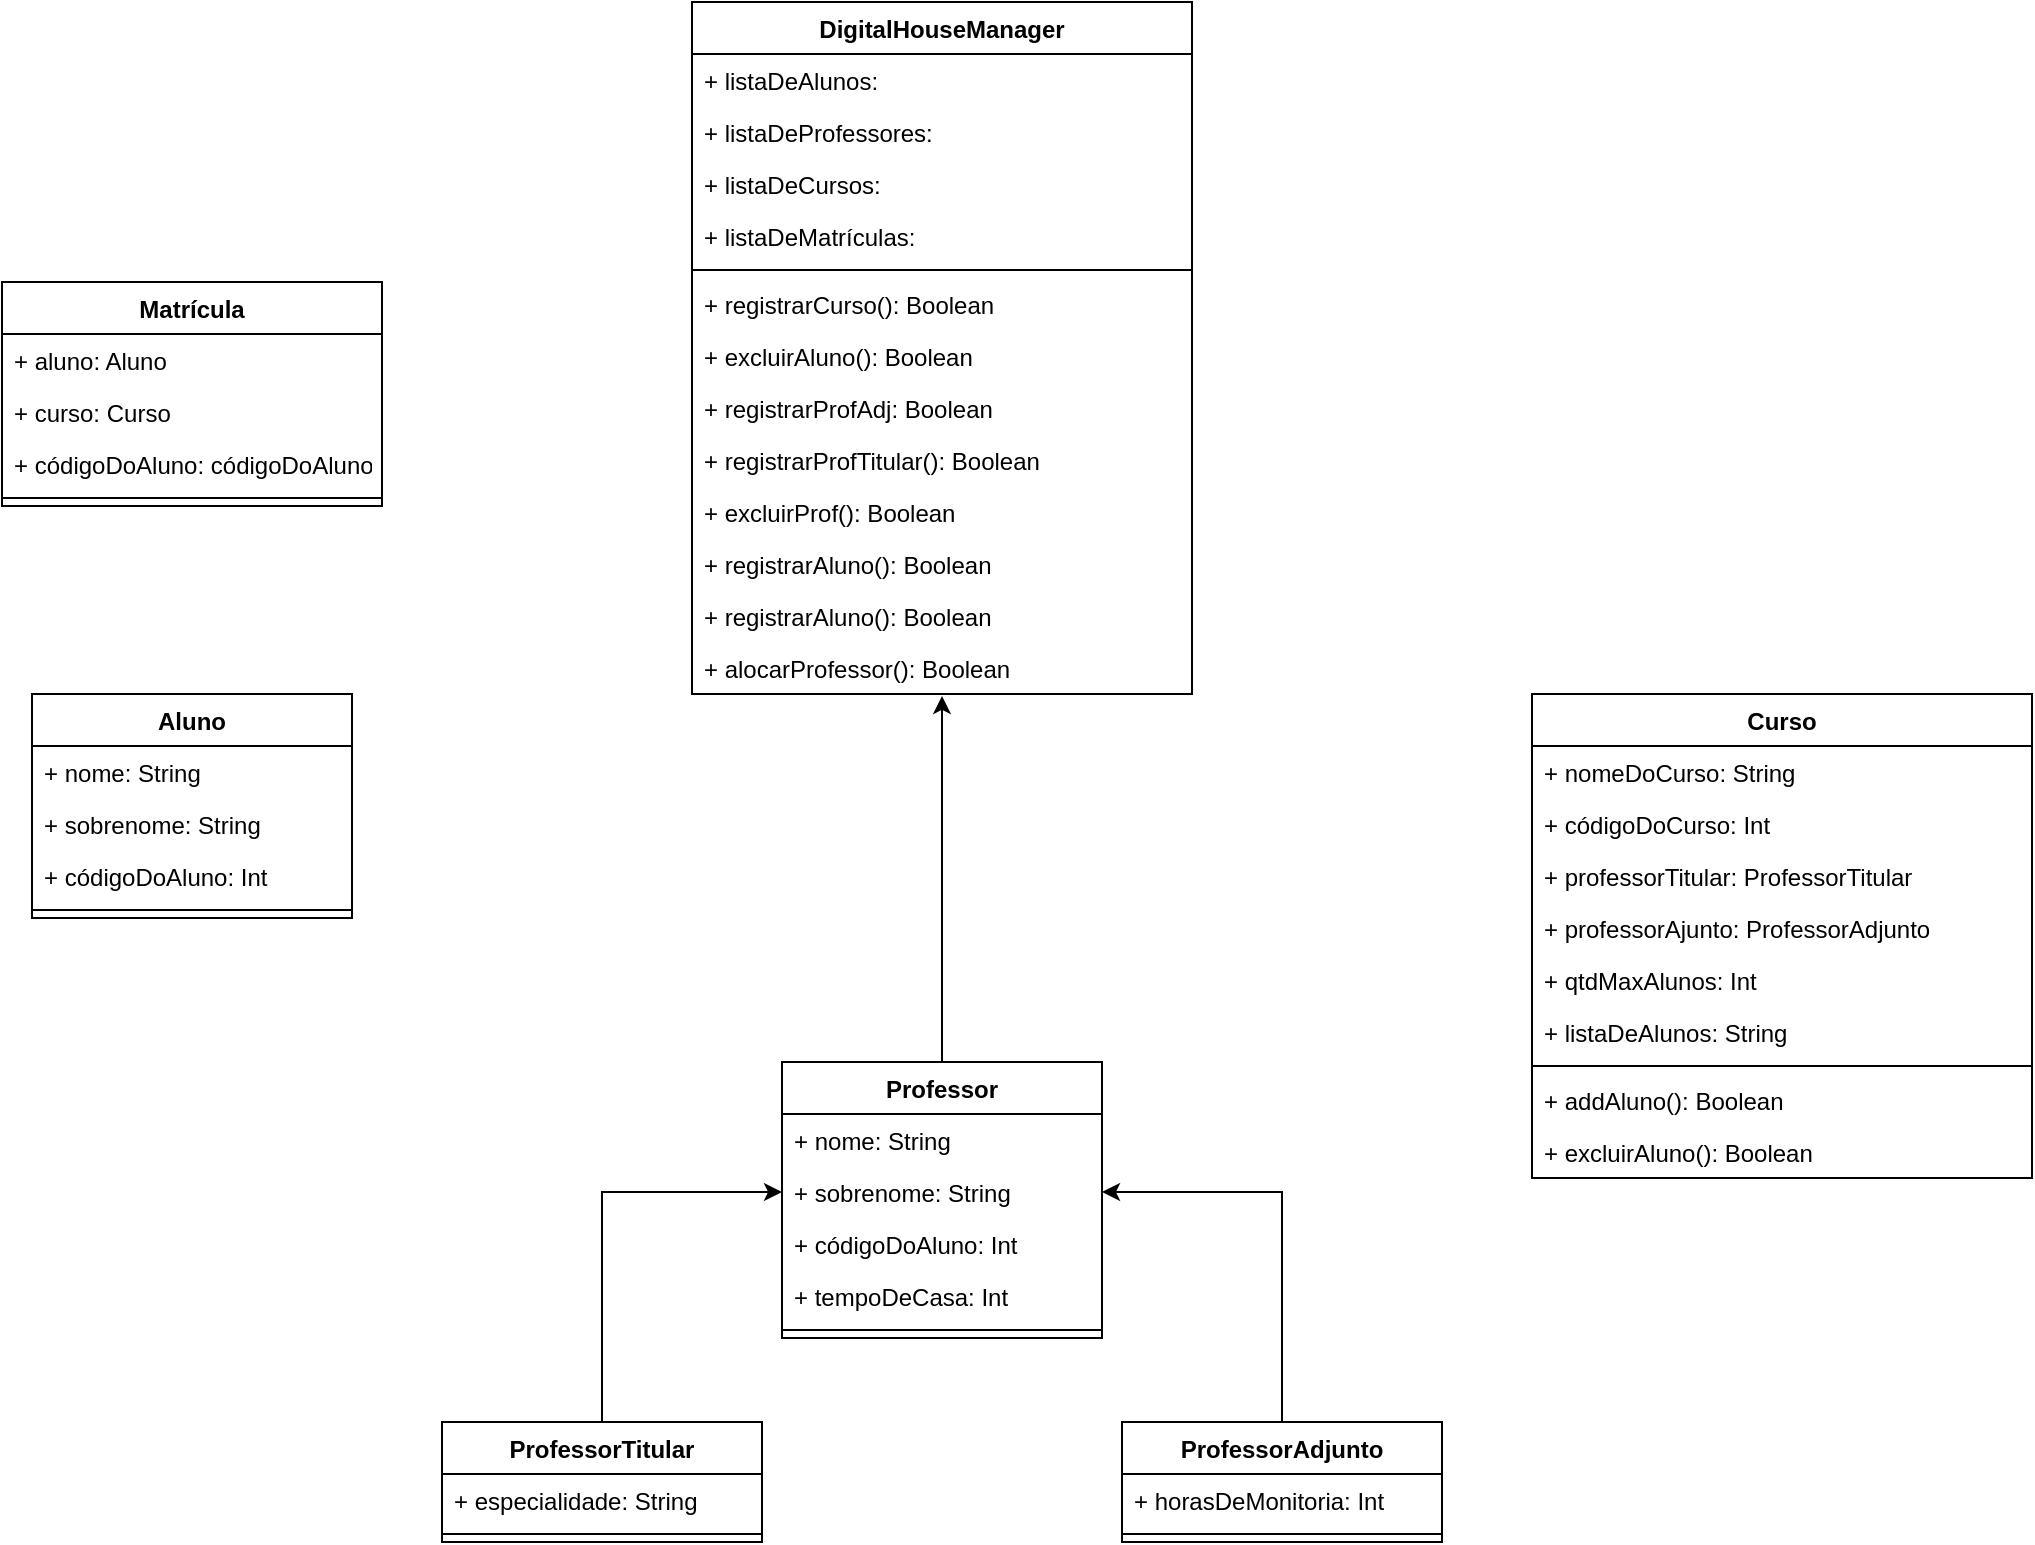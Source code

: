 <mxfile version="13.7.5" type="device"><diagram id="C5RBs43oDa-KdzZeNtuy" name="Page-1"><mxGraphModel dx="1422" dy="794" grid="1" gridSize="10" guides="1" tooltips="1" connect="1" arrows="1" fold="1" page="1" pageScale="1" pageWidth="827" pageHeight="1169" math="0" shadow="0"><root><mxCell id="WIyWlLk6GJQsqaUBKTNV-0"/><mxCell id="WIyWlLk6GJQsqaUBKTNV-1" parent="WIyWlLk6GJQsqaUBKTNV-0"/><mxCell id="xfzmg1mcYtztJBjJ3n9e-54" style="edgeStyle=orthogonalEdgeStyle;rounded=0;orthogonalLoop=1;jettySize=auto;html=1;entryX=0;entryY=0.5;entryDx=0;entryDy=0;" edge="1" parent="WIyWlLk6GJQsqaUBKTNV-1" source="xfzmg1mcYtztJBjJ3n9e-11" target="xfzmg1mcYtztJBjJ3n9e-8"><mxGeometry relative="1" as="geometry"/></mxCell><mxCell id="xfzmg1mcYtztJBjJ3n9e-55" style="edgeStyle=orthogonalEdgeStyle;rounded=0;orthogonalLoop=1;jettySize=auto;html=1;entryX=1;entryY=0.5;entryDx=0;entryDy=0;" edge="1" parent="WIyWlLk6GJQsqaUBKTNV-1" source="xfzmg1mcYtztJBjJ3n9e-16" target="xfzmg1mcYtztJBjJ3n9e-8"><mxGeometry relative="1" as="geometry"/></mxCell><mxCell id="xfzmg1mcYtztJBjJ3n9e-38" value="DigitalHouseManager" style="swimlane;fontStyle=1;align=center;verticalAlign=top;childLayout=stackLayout;horizontal=1;startSize=26;horizontalStack=0;resizeParent=1;resizeParentMax=0;resizeLast=0;collapsible=1;marginBottom=0;" vertex="1" parent="WIyWlLk6GJQsqaUBKTNV-1"><mxGeometry x="420" y="20" width="250" height="346" as="geometry"/></mxCell><mxCell id="xfzmg1mcYtztJBjJ3n9e-39" value="+ listaDeAlunos: " style="text;strokeColor=none;fillColor=none;align=left;verticalAlign=top;spacingLeft=4;spacingRight=4;overflow=hidden;rotatable=0;points=[[0,0.5],[1,0.5]];portConstraint=eastwest;" vertex="1" parent="xfzmg1mcYtztJBjJ3n9e-38"><mxGeometry y="26" width="250" height="26" as="geometry"/></mxCell><mxCell id="xfzmg1mcYtztJBjJ3n9e-40" value="+ listaDeProfessores:" style="text;strokeColor=none;fillColor=none;align=left;verticalAlign=top;spacingLeft=4;spacingRight=4;overflow=hidden;rotatable=0;points=[[0,0.5],[1,0.5]];portConstraint=eastwest;" vertex="1" parent="xfzmg1mcYtztJBjJ3n9e-38"><mxGeometry y="52" width="250" height="26" as="geometry"/></mxCell><mxCell id="xfzmg1mcYtztJBjJ3n9e-41" value="+ listaDeCursos:" style="text;strokeColor=none;fillColor=none;align=left;verticalAlign=top;spacingLeft=4;spacingRight=4;overflow=hidden;rotatable=0;points=[[0,0.5],[1,0.5]];portConstraint=eastwest;" vertex="1" parent="xfzmg1mcYtztJBjJ3n9e-38"><mxGeometry y="78" width="250" height="26" as="geometry"/></mxCell><mxCell id="xfzmg1mcYtztJBjJ3n9e-42" value="+ listaDeMatrículas:" style="text;strokeColor=none;fillColor=none;align=left;verticalAlign=top;spacingLeft=4;spacingRight=4;overflow=hidden;rotatable=0;points=[[0,0.5],[1,0.5]];portConstraint=eastwest;" vertex="1" parent="xfzmg1mcYtztJBjJ3n9e-38"><mxGeometry y="104" width="250" height="26" as="geometry"/></mxCell><mxCell id="xfzmg1mcYtztJBjJ3n9e-45" value="" style="line;strokeWidth=1;fillColor=none;align=left;verticalAlign=middle;spacingTop=-1;spacingLeft=3;spacingRight=3;rotatable=0;labelPosition=right;points=[];portConstraint=eastwest;" vertex="1" parent="xfzmg1mcYtztJBjJ3n9e-38"><mxGeometry y="130" width="250" height="8" as="geometry"/></mxCell><mxCell id="xfzmg1mcYtztJBjJ3n9e-46" value="+ registrarCurso(): Boolean" style="text;strokeColor=none;fillColor=none;align=left;verticalAlign=top;spacingLeft=4;spacingRight=4;overflow=hidden;rotatable=0;points=[[0,0.5],[1,0.5]];portConstraint=eastwest;" vertex="1" parent="xfzmg1mcYtztJBjJ3n9e-38"><mxGeometry y="138" width="250" height="26" as="geometry"/></mxCell><mxCell id="xfzmg1mcYtztJBjJ3n9e-47" value="+ excluirAluno(): Boolean" style="text;strokeColor=none;fillColor=none;align=left;verticalAlign=top;spacingLeft=4;spacingRight=4;overflow=hidden;rotatable=0;points=[[0,0.5],[1,0.5]];portConstraint=eastwest;" vertex="1" parent="xfzmg1mcYtztJBjJ3n9e-38"><mxGeometry y="164" width="250" height="26" as="geometry"/></mxCell><mxCell id="xfzmg1mcYtztJBjJ3n9e-48" value="+ registrarProfAdj: Boolean" style="text;strokeColor=none;fillColor=none;align=left;verticalAlign=top;spacingLeft=4;spacingRight=4;overflow=hidden;rotatable=0;points=[[0,0.5],[1,0.5]];portConstraint=eastwest;" vertex="1" parent="xfzmg1mcYtztJBjJ3n9e-38"><mxGeometry y="190" width="250" height="26" as="geometry"/></mxCell><mxCell id="xfzmg1mcYtztJBjJ3n9e-49" value="+ registrarProfTitular(): Boolean" style="text;strokeColor=none;fillColor=none;align=left;verticalAlign=top;spacingLeft=4;spacingRight=4;overflow=hidden;rotatable=0;points=[[0,0.5],[1,0.5]];portConstraint=eastwest;" vertex="1" parent="xfzmg1mcYtztJBjJ3n9e-38"><mxGeometry y="216" width="250" height="26" as="geometry"/></mxCell><mxCell id="xfzmg1mcYtztJBjJ3n9e-50" value="+ excluirProf(): Boolean" style="text;strokeColor=none;fillColor=none;align=left;verticalAlign=top;spacingLeft=4;spacingRight=4;overflow=hidden;rotatable=0;points=[[0,0.5],[1,0.5]];portConstraint=eastwest;" vertex="1" parent="xfzmg1mcYtztJBjJ3n9e-38"><mxGeometry y="242" width="250" height="26" as="geometry"/></mxCell><mxCell id="xfzmg1mcYtztJBjJ3n9e-51" value="+ registrarAluno(): Boolean" style="text;strokeColor=none;fillColor=none;align=left;verticalAlign=top;spacingLeft=4;spacingRight=4;overflow=hidden;rotatable=0;points=[[0,0.5],[1,0.5]];portConstraint=eastwest;" vertex="1" parent="xfzmg1mcYtztJBjJ3n9e-38"><mxGeometry y="268" width="250" height="26" as="geometry"/></mxCell><mxCell id="xfzmg1mcYtztJBjJ3n9e-52" value="+ registrarAluno(): Boolean" style="text;strokeColor=none;fillColor=none;align=left;verticalAlign=top;spacingLeft=4;spacingRight=4;overflow=hidden;rotatable=0;points=[[0,0.5],[1,0.5]];portConstraint=eastwest;" vertex="1" parent="xfzmg1mcYtztJBjJ3n9e-38"><mxGeometry y="294" width="250" height="26" as="geometry"/></mxCell><mxCell id="xfzmg1mcYtztJBjJ3n9e-53" value="+ alocarProfessor(): Boolean" style="text;strokeColor=none;fillColor=none;align=left;verticalAlign=top;spacingLeft=4;spacingRight=4;overflow=hidden;rotatable=0;points=[[0,0.5],[1,0.5]];portConstraint=eastwest;" vertex="1" parent="xfzmg1mcYtztJBjJ3n9e-38"><mxGeometry y="320" width="250" height="26" as="geometry"/></mxCell><mxCell id="xfzmg1mcYtztJBjJ3n9e-56" style="edgeStyle=orthogonalEdgeStyle;rounded=0;orthogonalLoop=1;jettySize=auto;html=1;entryX=0.5;entryY=1.038;entryDx=0;entryDy=0;entryPerimeter=0;" edge="1" parent="WIyWlLk6GJQsqaUBKTNV-1" source="xfzmg1mcYtztJBjJ3n9e-6" target="xfzmg1mcYtztJBjJ3n9e-53"><mxGeometry relative="1" as="geometry"/></mxCell><mxCell id="xfzmg1mcYtztJBjJ3n9e-6" value="Professor" style="swimlane;fontStyle=1;align=center;verticalAlign=top;childLayout=stackLayout;horizontal=1;startSize=26;horizontalStack=0;resizeParent=1;resizeParentMax=0;resizeLast=0;collapsible=1;marginBottom=0;" vertex="1" parent="WIyWlLk6GJQsqaUBKTNV-1"><mxGeometry x="465" y="550" width="160" height="138" as="geometry"/></mxCell><mxCell id="xfzmg1mcYtztJBjJ3n9e-7" value="+ nome: String" style="text;strokeColor=none;fillColor=none;align=left;verticalAlign=top;spacingLeft=4;spacingRight=4;overflow=hidden;rotatable=0;points=[[0,0.5],[1,0.5]];portConstraint=eastwest;" vertex="1" parent="xfzmg1mcYtztJBjJ3n9e-6"><mxGeometry y="26" width="160" height="26" as="geometry"/></mxCell><mxCell id="xfzmg1mcYtztJBjJ3n9e-8" value="+ sobrenome: String" style="text;strokeColor=none;fillColor=none;align=left;verticalAlign=top;spacingLeft=4;spacingRight=4;overflow=hidden;rotatable=0;points=[[0,0.5],[1,0.5]];portConstraint=eastwest;" vertex="1" parent="xfzmg1mcYtztJBjJ3n9e-6"><mxGeometry y="52" width="160" height="26" as="geometry"/></mxCell><mxCell id="xfzmg1mcYtztJBjJ3n9e-9" value="+ códigoDoAluno: Int" style="text;strokeColor=none;fillColor=none;align=left;verticalAlign=top;spacingLeft=4;spacingRight=4;overflow=hidden;rotatable=0;points=[[0,0.5],[1,0.5]];portConstraint=eastwest;" vertex="1" parent="xfzmg1mcYtztJBjJ3n9e-6"><mxGeometry y="78" width="160" height="26" as="geometry"/></mxCell><mxCell id="xfzmg1mcYtztJBjJ3n9e-21" value="+ tempoDeCasa: Int" style="text;strokeColor=none;fillColor=none;align=left;verticalAlign=top;spacingLeft=4;spacingRight=4;overflow=hidden;rotatable=0;points=[[0,0.5],[1,0.5]];portConstraint=eastwest;" vertex="1" parent="xfzmg1mcYtztJBjJ3n9e-6"><mxGeometry y="104" width="160" height="26" as="geometry"/></mxCell><mxCell id="xfzmg1mcYtztJBjJ3n9e-10" value="" style="line;strokeWidth=1;fillColor=none;align=left;verticalAlign=middle;spacingTop=-1;spacingLeft=3;spacingRight=3;rotatable=0;labelPosition=right;points=[];portConstraint=eastwest;" vertex="1" parent="xfzmg1mcYtztJBjJ3n9e-6"><mxGeometry y="130" width="160" height="8" as="geometry"/></mxCell><mxCell id="xfzmg1mcYtztJBjJ3n9e-11" value="ProfessorTitular" style="swimlane;fontStyle=1;align=center;verticalAlign=top;childLayout=stackLayout;horizontal=1;startSize=26;horizontalStack=0;resizeParent=1;resizeParentMax=0;resizeLast=0;collapsible=1;marginBottom=0;" vertex="1" parent="WIyWlLk6GJQsqaUBKTNV-1"><mxGeometry x="295" y="730" width="160" height="60" as="geometry"/></mxCell><mxCell id="xfzmg1mcYtztJBjJ3n9e-12" value="+ especialidade: String" style="text;strokeColor=none;fillColor=none;align=left;verticalAlign=top;spacingLeft=4;spacingRight=4;overflow=hidden;rotatable=0;points=[[0,0.5],[1,0.5]];portConstraint=eastwest;" vertex="1" parent="xfzmg1mcYtztJBjJ3n9e-11"><mxGeometry y="26" width="160" height="26" as="geometry"/></mxCell><mxCell id="xfzmg1mcYtztJBjJ3n9e-15" value="" style="line;strokeWidth=1;fillColor=none;align=left;verticalAlign=middle;spacingTop=-1;spacingLeft=3;spacingRight=3;rotatable=0;labelPosition=right;points=[];portConstraint=eastwest;" vertex="1" parent="xfzmg1mcYtztJBjJ3n9e-11"><mxGeometry y="52" width="160" height="8" as="geometry"/></mxCell><mxCell id="xfzmg1mcYtztJBjJ3n9e-16" value="ProfessorAdjunto" style="swimlane;fontStyle=1;align=center;verticalAlign=top;childLayout=stackLayout;horizontal=1;startSize=26;horizontalStack=0;resizeParent=1;resizeParentMax=0;resizeLast=0;collapsible=1;marginBottom=0;" vertex="1" parent="WIyWlLk6GJQsqaUBKTNV-1"><mxGeometry x="635" y="730" width="160" height="60" as="geometry"/></mxCell><mxCell id="xfzmg1mcYtztJBjJ3n9e-19" value="+ horasDeMonitoria: Int" style="text;strokeColor=none;fillColor=none;align=left;verticalAlign=top;spacingLeft=4;spacingRight=4;overflow=hidden;rotatable=0;points=[[0,0.5],[1,0.5]];portConstraint=eastwest;" vertex="1" parent="xfzmg1mcYtztJBjJ3n9e-16"><mxGeometry y="26" width="160" height="26" as="geometry"/></mxCell><mxCell id="xfzmg1mcYtztJBjJ3n9e-20" value="" style="line;strokeWidth=1;fillColor=none;align=left;verticalAlign=middle;spacingTop=-1;spacingLeft=3;spacingRight=3;rotatable=0;labelPosition=right;points=[];portConstraint=eastwest;" vertex="1" parent="xfzmg1mcYtztJBjJ3n9e-16"><mxGeometry y="52" width="160" height="8" as="geometry"/></mxCell><mxCell id="xfzmg1mcYtztJBjJ3n9e-28" value="Curso" style="swimlane;fontStyle=1;align=center;verticalAlign=top;childLayout=stackLayout;horizontal=1;startSize=26;horizontalStack=0;resizeParent=1;resizeParentMax=0;resizeLast=0;collapsible=1;marginBottom=0;" vertex="1" parent="WIyWlLk6GJQsqaUBKTNV-1"><mxGeometry x="840" y="366" width="250" height="242" as="geometry"/></mxCell><mxCell id="xfzmg1mcYtztJBjJ3n9e-29" value="+ nomeDoCurso: String" style="text;strokeColor=none;fillColor=none;align=left;verticalAlign=top;spacingLeft=4;spacingRight=4;overflow=hidden;rotatable=0;points=[[0,0.5],[1,0.5]];portConstraint=eastwest;" vertex="1" parent="xfzmg1mcYtztJBjJ3n9e-28"><mxGeometry y="26" width="250" height="26" as="geometry"/></mxCell><mxCell id="xfzmg1mcYtztJBjJ3n9e-30" value="+ códigoDoCurso: Int" style="text;strokeColor=none;fillColor=none;align=left;verticalAlign=top;spacingLeft=4;spacingRight=4;overflow=hidden;rotatable=0;points=[[0,0.5],[1,0.5]];portConstraint=eastwest;" vertex="1" parent="xfzmg1mcYtztJBjJ3n9e-28"><mxGeometry y="52" width="250" height="26" as="geometry"/></mxCell><mxCell id="xfzmg1mcYtztJBjJ3n9e-31" value="+ professorTitular: ProfessorTitular" style="text;strokeColor=none;fillColor=none;align=left;verticalAlign=top;spacingLeft=4;spacingRight=4;overflow=hidden;rotatable=0;points=[[0,0.5],[1,0.5]];portConstraint=eastwest;" vertex="1" parent="xfzmg1mcYtztJBjJ3n9e-28"><mxGeometry y="78" width="250" height="26" as="geometry"/></mxCell><mxCell id="xfzmg1mcYtztJBjJ3n9e-33" value="+ professorAjunto: ProfessorAdjunto" style="text;strokeColor=none;fillColor=none;align=left;verticalAlign=top;spacingLeft=4;spacingRight=4;overflow=hidden;rotatable=0;points=[[0,0.5],[1,0.5]];portConstraint=eastwest;" vertex="1" parent="xfzmg1mcYtztJBjJ3n9e-28"><mxGeometry y="104" width="250" height="26" as="geometry"/></mxCell><mxCell id="xfzmg1mcYtztJBjJ3n9e-34" value="+ qtdMaxAlunos: Int" style="text;strokeColor=none;fillColor=none;align=left;verticalAlign=top;spacingLeft=4;spacingRight=4;overflow=hidden;rotatable=0;points=[[0,0.5],[1,0.5]];portConstraint=eastwest;" vertex="1" parent="xfzmg1mcYtztJBjJ3n9e-28"><mxGeometry y="130" width="250" height="26" as="geometry"/></mxCell><mxCell id="xfzmg1mcYtztJBjJ3n9e-35" value="+ listaDeAlunos: String" style="text;strokeColor=none;fillColor=none;align=left;verticalAlign=top;spacingLeft=4;spacingRight=4;overflow=hidden;rotatable=0;points=[[0,0.5],[1,0.5]];portConstraint=eastwest;" vertex="1" parent="xfzmg1mcYtztJBjJ3n9e-28"><mxGeometry y="156" width="250" height="26" as="geometry"/></mxCell><mxCell id="xfzmg1mcYtztJBjJ3n9e-32" value="" style="line;strokeWidth=1;fillColor=none;align=left;verticalAlign=middle;spacingTop=-1;spacingLeft=3;spacingRight=3;rotatable=0;labelPosition=right;points=[];portConstraint=eastwest;" vertex="1" parent="xfzmg1mcYtztJBjJ3n9e-28"><mxGeometry y="182" width="250" height="8" as="geometry"/></mxCell><mxCell id="xfzmg1mcYtztJBjJ3n9e-36" value="+ addAluno(): Boolean" style="text;strokeColor=none;fillColor=none;align=left;verticalAlign=top;spacingLeft=4;spacingRight=4;overflow=hidden;rotatable=0;points=[[0,0.5],[1,0.5]];portConstraint=eastwest;" vertex="1" parent="xfzmg1mcYtztJBjJ3n9e-28"><mxGeometry y="190" width="250" height="26" as="geometry"/></mxCell><mxCell id="xfzmg1mcYtztJBjJ3n9e-37" value="+ excluirAluno(): Boolean" style="text;strokeColor=none;fillColor=none;align=left;verticalAlign=top;spacingLeft=4;spacingRight=4;overflow=hidden;rotatable=0;points=[[0,0.5],[1,0.5]];portConstraint=eastwest;" vertex="1" parent="xfzmg1mcYtztJBjJ3n9e-28"><mxGeometry y="216" width="250" height="26" as="geometry"/></mxCell><mxCell id="xfzmg1mcYtztJBjJ3n9e-22" value="Matrícula" style="swimlane;fontStyle=1;align=center;verticalAlign=top;childLayout=stackLayout;horizontal=1;startSize=26;horizontalStack=0;resizeParent=1;resizeParentMax=0;resizeLast=0;collapsible=1;marginBottom=0;" vertex="1" parent="WIyWlLk6GJQsqaUBKTNV-1"><mxGeometry x="75" y="160" width="190" height="112" as="geometry"/></mxCell><mxCell id="xfzmg1mcYtztJBjJ3n9e-23" value="+ aluno: Aluno" style="text;strokeColor=none;fillColor=none;align=left;verticalAlign=top;spacingLeft=4;spacingRight=4;overflow=hidden;rotatable=0;points=[[0,0.5],[1,0.5]];portConstraint=eastwest;" vertex="1" parent="xfzmg1mcYtztJBjJ3n9e-22"><mxGeometry y="26" width="190" height="26" as="geometry"/></mxCell><mxCell id="xfzmg1mcYtztJBjJ3n9e-24" value="+ curso: Curso" style="text;strokeColor=none;fillColor=none;align=left;verticalAlign=top;spacingLeft=4;spacingRight=4;overflow=hidden;rotatable=0;points=[[0,0.5],[1,0.5]];portConstraint=eastwest;" vertex="1" parent="xfzmg1mcYtztJBjJ3n9e-22"><mxGeometry y="52" width="190" height="26" as="geometry"/></mxCell><mxCell id="xfzmg1mcYtztJBjJ3n9e-25" value="+ códigoDoAluno: códigoDoAluno" style="text;strokeColor=none;fillColor=none;align=left;verticalAlign=top;spacingLeft=4;spacingRight=4;overflow=hidden;rotatable=0;points=[[0,0.5],[1,0.5]];portConstraint=eastwest;" vertex="1" parent="xfzmg1mcYtztJBjJ3n9e-22"><mxGeometry y="78" width="190" height="26" as="geometry"/></mxCell><mxCell id="xfzmg1mcYtztJBjJ3n9e-27" value="" style="line;strokeWidth=1;fillColor=none;align=left;verticalAlign=middle;spacingTop=-1;spacingLeft=3;spacingRight=3;rotatable=0;labelPosition=right;points=[];portConstraint=eastwest;" vertex="1" parent="xfzmg1mcYtztJBjJ3n9e-22"><mxGeometry y="104" width="190" height="8" as="geometry"/></mxCell><mxCell id="xfzmg1mcYtztJBjJ3n9e-0" value="Aluno" style="swimlane;fontStyle=1;align=center;verticalAlign=top;childLayout=stackLayout;horizontal=1;startSize=26;horizontalStack=0;resizeParent=1;resizeParentMax=0;resizeLast=0;collapsible=1;marginBottom=0;" vertex="1" parent="WIyWlLk6GJQsqaUBKTNV-1"><mxGeometry x="90" y="366" width="160" height="112" as="geometry"/></mxCell><mxCell id="xfzmg1mcYtztJBjJ3n9e-1" value="+ nome: String" style="text;strokeColor=none;fillColor=none;align=left;verticalAlign=top;spacingLeft=4;spacingRight=4;overflow=hidden;rotatable=0;points=[[0,0.5],[1,0.5]];portConstraint=eastwest;" vertex="1" parent="xfzmg1mcYtztJBjJ3n9e-0"><mxGeometry y="26" width="160" height="26" as="geometry"/></mxCell><mxCell id="xfzmg1mcYtztJBjJ3n9e-4" value="+ sobrenome: String" style="text;strokeColor=none;fillColor=none;align=left;verticalAlign=top;spacingLeft=4;spacingRight=4;overflow=hidden;rotatable=0;points=[[0,0.5],[1,0.5]];portConstraint=eastwest;" vertex="1" parent="xfzmg1mcYtztJBjJ3n9e-0"><mxGeometry y="52" width="160" height="26" as="geometry"/></mxCell><mxCell id="xfzmg1mcYtztJBjJ3n9e-5" value="+ códigoDoAluno: Int" style="text;strokeColor=none;fillColor=none;align=left;verticalAlign=top;spacingLeft=4;spacingRight=4;overflow=hidden;rotatable=0;points=[[0,0.5],[1,0.5]];portConstraint=eastwest;" vertex="1" parent="xfzmg1mcYtztJBjJ3n9e-0"><mxGeometry y="78" width="160" height="26" as="geometry"/></mxCell><mxCell id="xfzmg1mcYtztJBjJ3n9e-2" value="" style="line;strokeWidth=1;fillColor=none;align=left;verticalAlign=middle;spacingTop=-1;spacingLeft=3;spacingRight=3;rotatable=0;labelPosition=right;points=[];portConstraint=eastwest;" vertex="1" parent="xfzmg1mcYtztJBjJ3n9e-0"><mxGeometry y="104" width="160" height="8" as="geometry"/></mxCell></root></mxGraphModel></diagram></mxfile>